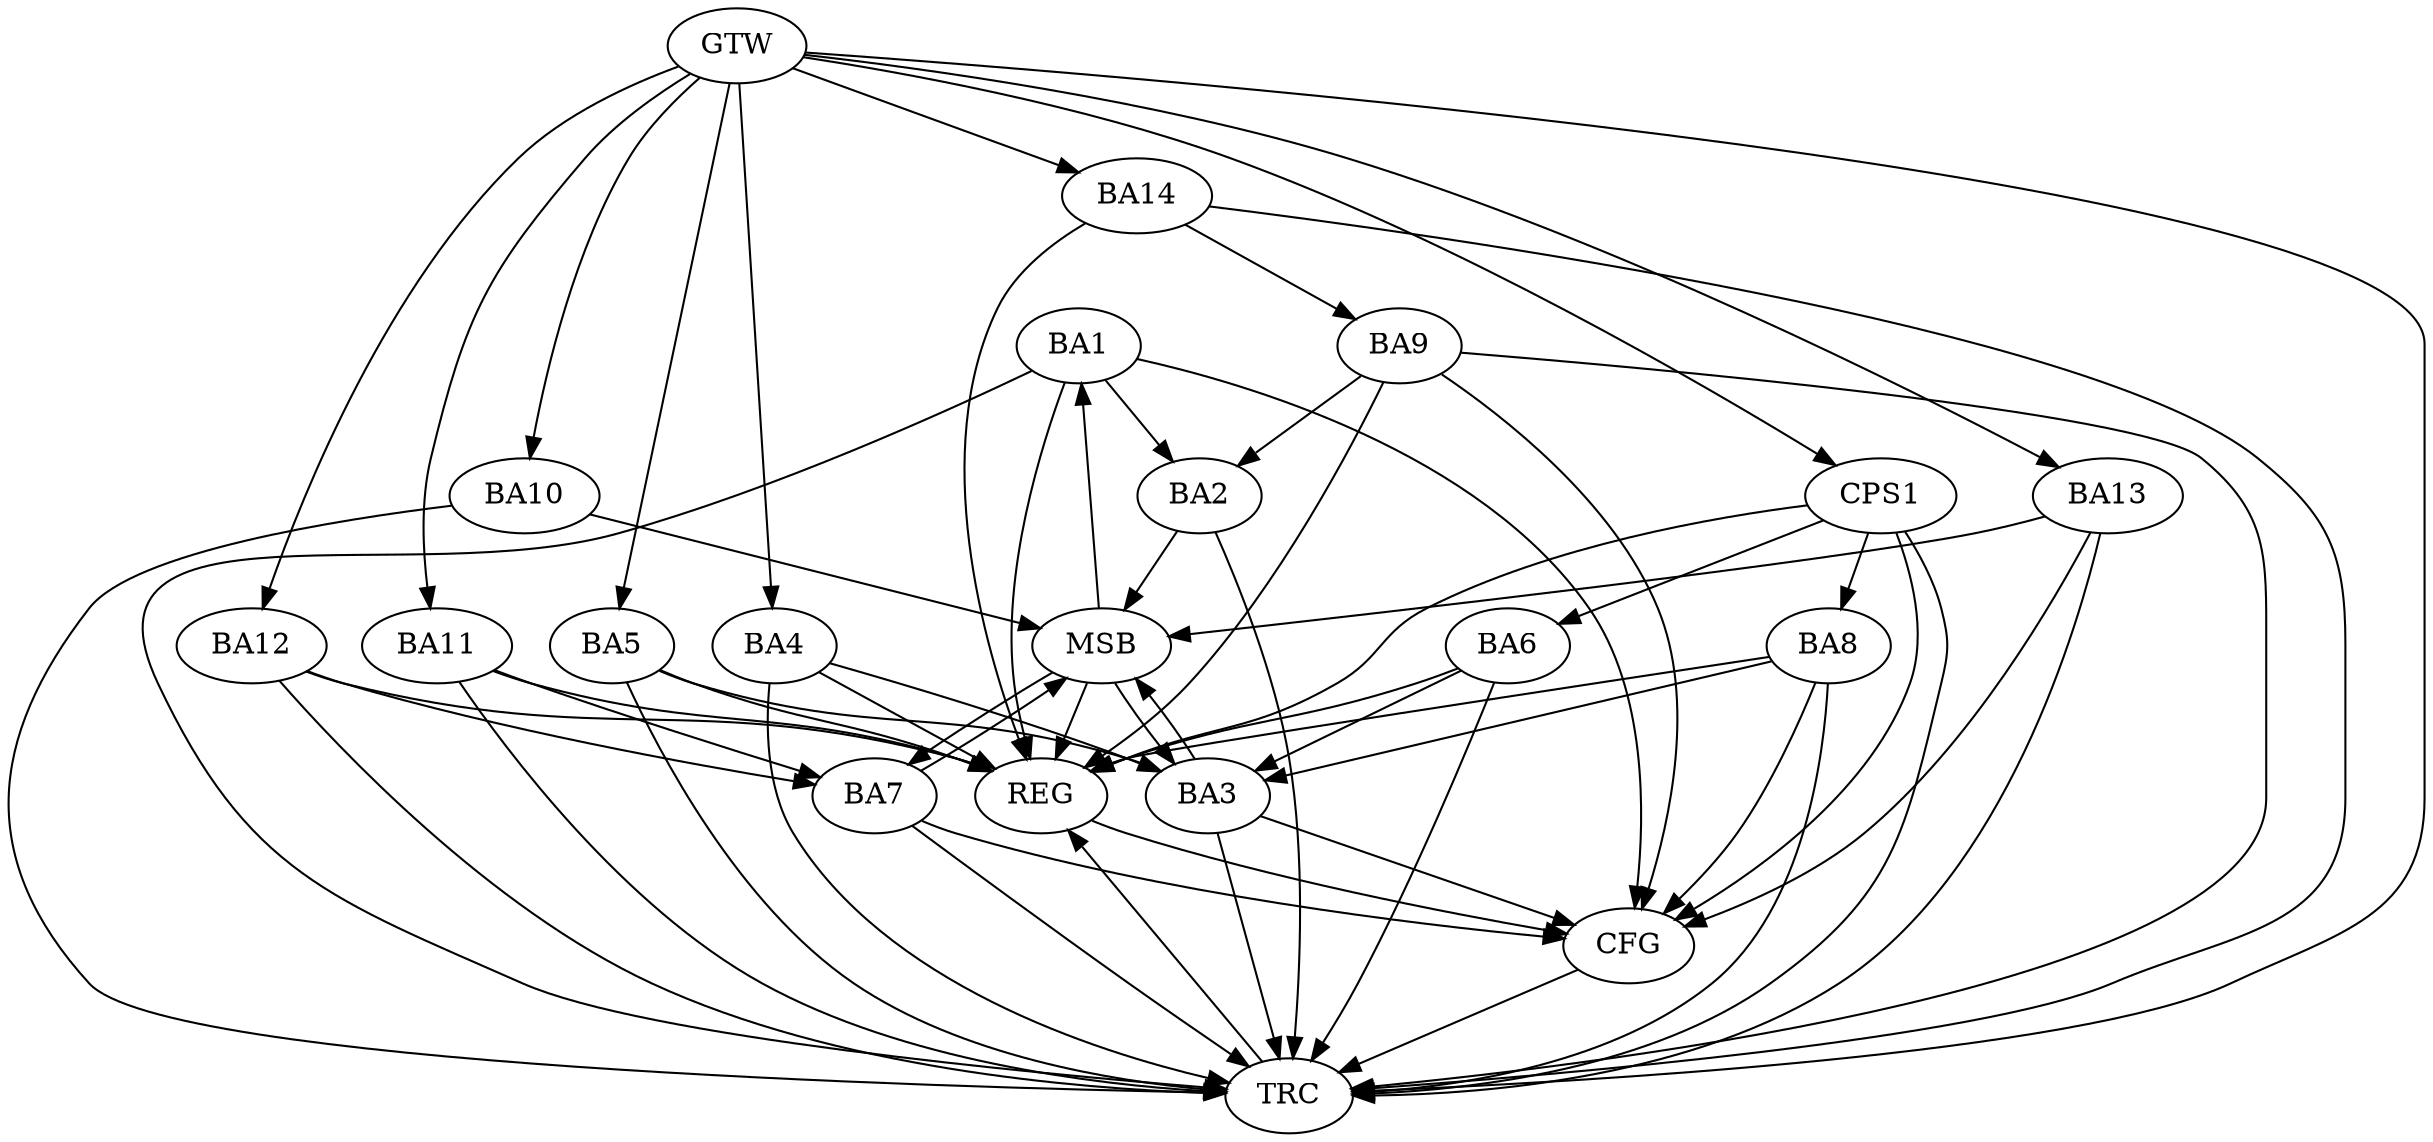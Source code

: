 strict digraph G {
  BA1 [ label="BA1" ];
  BA2 [ label="BA2" ];
  BA3 [ label="BA3" ];
  BA4 [ label="BA4" ];
  BA5 [ label="BA5" ];
  BA6 [ label="BA6" ];
  BA7 [ label="BA7" ];
  BA8 [ label="BA8" ];
  BA9 [ label="BA9" ];
  BA10 [ label="BA10" ];
  BA11 [ label="BA11" ];
  BA12 [ label="BA12" ];
  BA13 [ label="BA13" ];
  BA14 [ label="BA14" ];
  CPS1 [ label="CPS1" ];
  GTW [ label="GTW" ];
  REG [ label="REG" ];
  MSB [ label="MSB" ];
  CFG [ label="CFG" ];
  TRC [ label="TRC" ];
  BA1 -> BA2;
  BA4 -> BA3;
  BA5 -> BA3;
  BA6 -> BA3;
  BA8 -> BA3;
  BA9 -> BA2;
  BA11 -> BA7;
  BA12 -> BA7;
  BA14 -> BA9;
  CPS1 -> BA6;
  CPS1 -> BA8;
  GTW -> BA4;
  GTW -> BA5;
  GTW -> BA10;
  GTW -> BA11;
  GTW -> BA12;
  GTW -> BA13;
  GTW -> BA14;
  GTW -> CPS1;
  BA1 -> REG;
  BA4 -> REG;
  BA5 -> REG;
  BA6 -> REG;
  BA8 -> REG;
  BA9 -> REG;
  BA11 -> REG;
  BA12 -> REG;
  BA14 -> REG;
  CPS1 -> REG;
  BA2 -> MSB;
  MSB -> BA1;
  MSB -> REG;
  BA3 -> MSB;
  BA7 -> MSB;
  MSB -> BA3;
  BA10 -> MSB;
  MSB -> BA7;
  BA13 -> MSB;
  BA1 -> CFG;
  BA8 -> CFG;
  BA13 -> CFG;
  BA3 -> CFG;
  BA7 -> CFG;
  CPS1 -> CFG;
  BA9 -> CFG;
  REG -> CFG;
  BA1 -> TRC;
  BA2 -> TRC;
  BA3 -> TRC;
  BA4 -> TRC;
  BA5 -> TRC;
  BA6 -> TRC;
  BA7 -> TRC;
  BA8 -> TRC;
  BA9 -> TRC;
  BA10 -> TRC;
  BA11 -> TRC;
  BA12 -> TRC;
  BA13 -> TRC;
  BA14 -> TRC;
  CPS1 -> TRC;
  GTW -> TRC;
  CFG -> TRC;
  TRC -> REG;
}

